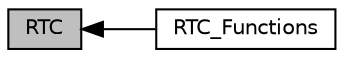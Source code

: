 digraph "RTC"
{
  edge [fontname="Helvetica",fontsize="10",labelfontname="Helvetica",labelfontsize="10"];
  node [fontname="Helvetica",fontsize="10",shape=record];
  rankdir=LR;
  Node0 [label="RTC",height=0.2,width=0.4,color="black", fillcolor="grey75", style="filled", fontcolor="black"];
  Node1 [label="RTC_Functions",height=0.2,width=0.4,color="black", fillcolor="white", style="filled",URL="$group___r_t_c___functions.html",tooltip="RTC Functions. "];
  Node0->Node1 [shape=plaintext, dir="back", style="solid"];
}
